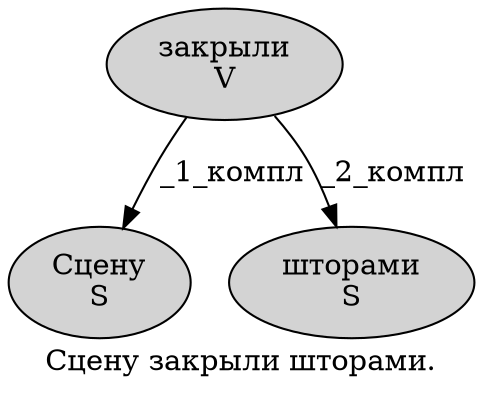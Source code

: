 digraph SENTENCE_480 {
	graph [label="Сцену закрыли шторами."]
	node [style=filled]
		0 [label="Сцену
S" color="" fillcolor=lightgray penwidth=1 shape=ellipse]
		1 [label="закрыли
V" color="" fillcolor=lightgray penwidth=1 shape=ellipse]
		2 [label="шторами
S" color="" fillcolor=lightgray penwidth=1 shape=ellipse]
			1 -> 0 [label="_1_компл"]
			1 -> 2 [label="_2_компл"]
}